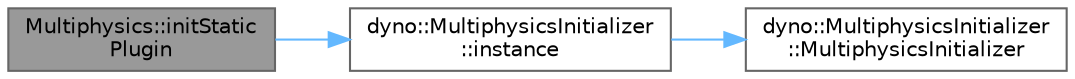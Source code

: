 digraph "Multiphysics::initStaticPlugin"
{
 // LATEX_PDF_SIZE
  bgcolor="transparent";
  edge [fontname=Helvetica,fontsize=10,labelfontname=Helvetica,labelfontsize=10];
  node [fontname=Helvetica,fontsize=10,shape=box,height=0.2,width=0.4];
  rankdir="LR";
  Node1 [id="Node000001",label="Multiphysics::initStatic\lPlugin",height=0.2,width=0.4,color="gray40", fillcolor="grey60", style="filled", fontcolor="black",tooltip=" "];
  Node1 -> Node2 [id="edge1_Node000001_Node000002",color="steelblue1",style="solid",tooltip=" "];
  Node2 [id="Node000002",label="dyno::MultiphysicsInitializer\l::instance",height=0.2,width=0.4,color="grey40", fillcolor="white", style="filled",URL="$classdyno_1_1_multiphysics_initializer.html#a143a6d58de118f8fef6fa1994d2edda6",tooltip=" "];
  Node2 -> Node3 [id="edge2_Node000002_Node000003",color="steelblue1",style="solid",tooltip=" "];
  Node3 [id="Node000003",label="dyno::MultiphysicsInitializer\l::MultiphysicsInitializer",height=0.2,width=0.4,color="grey40", fillcolor="white", style="filled",URL="$classdyno_1_1_multiphysics_initializer.html#ad5c73cea5b024be184a1051b3a87e105",tooltip=" "];
}
